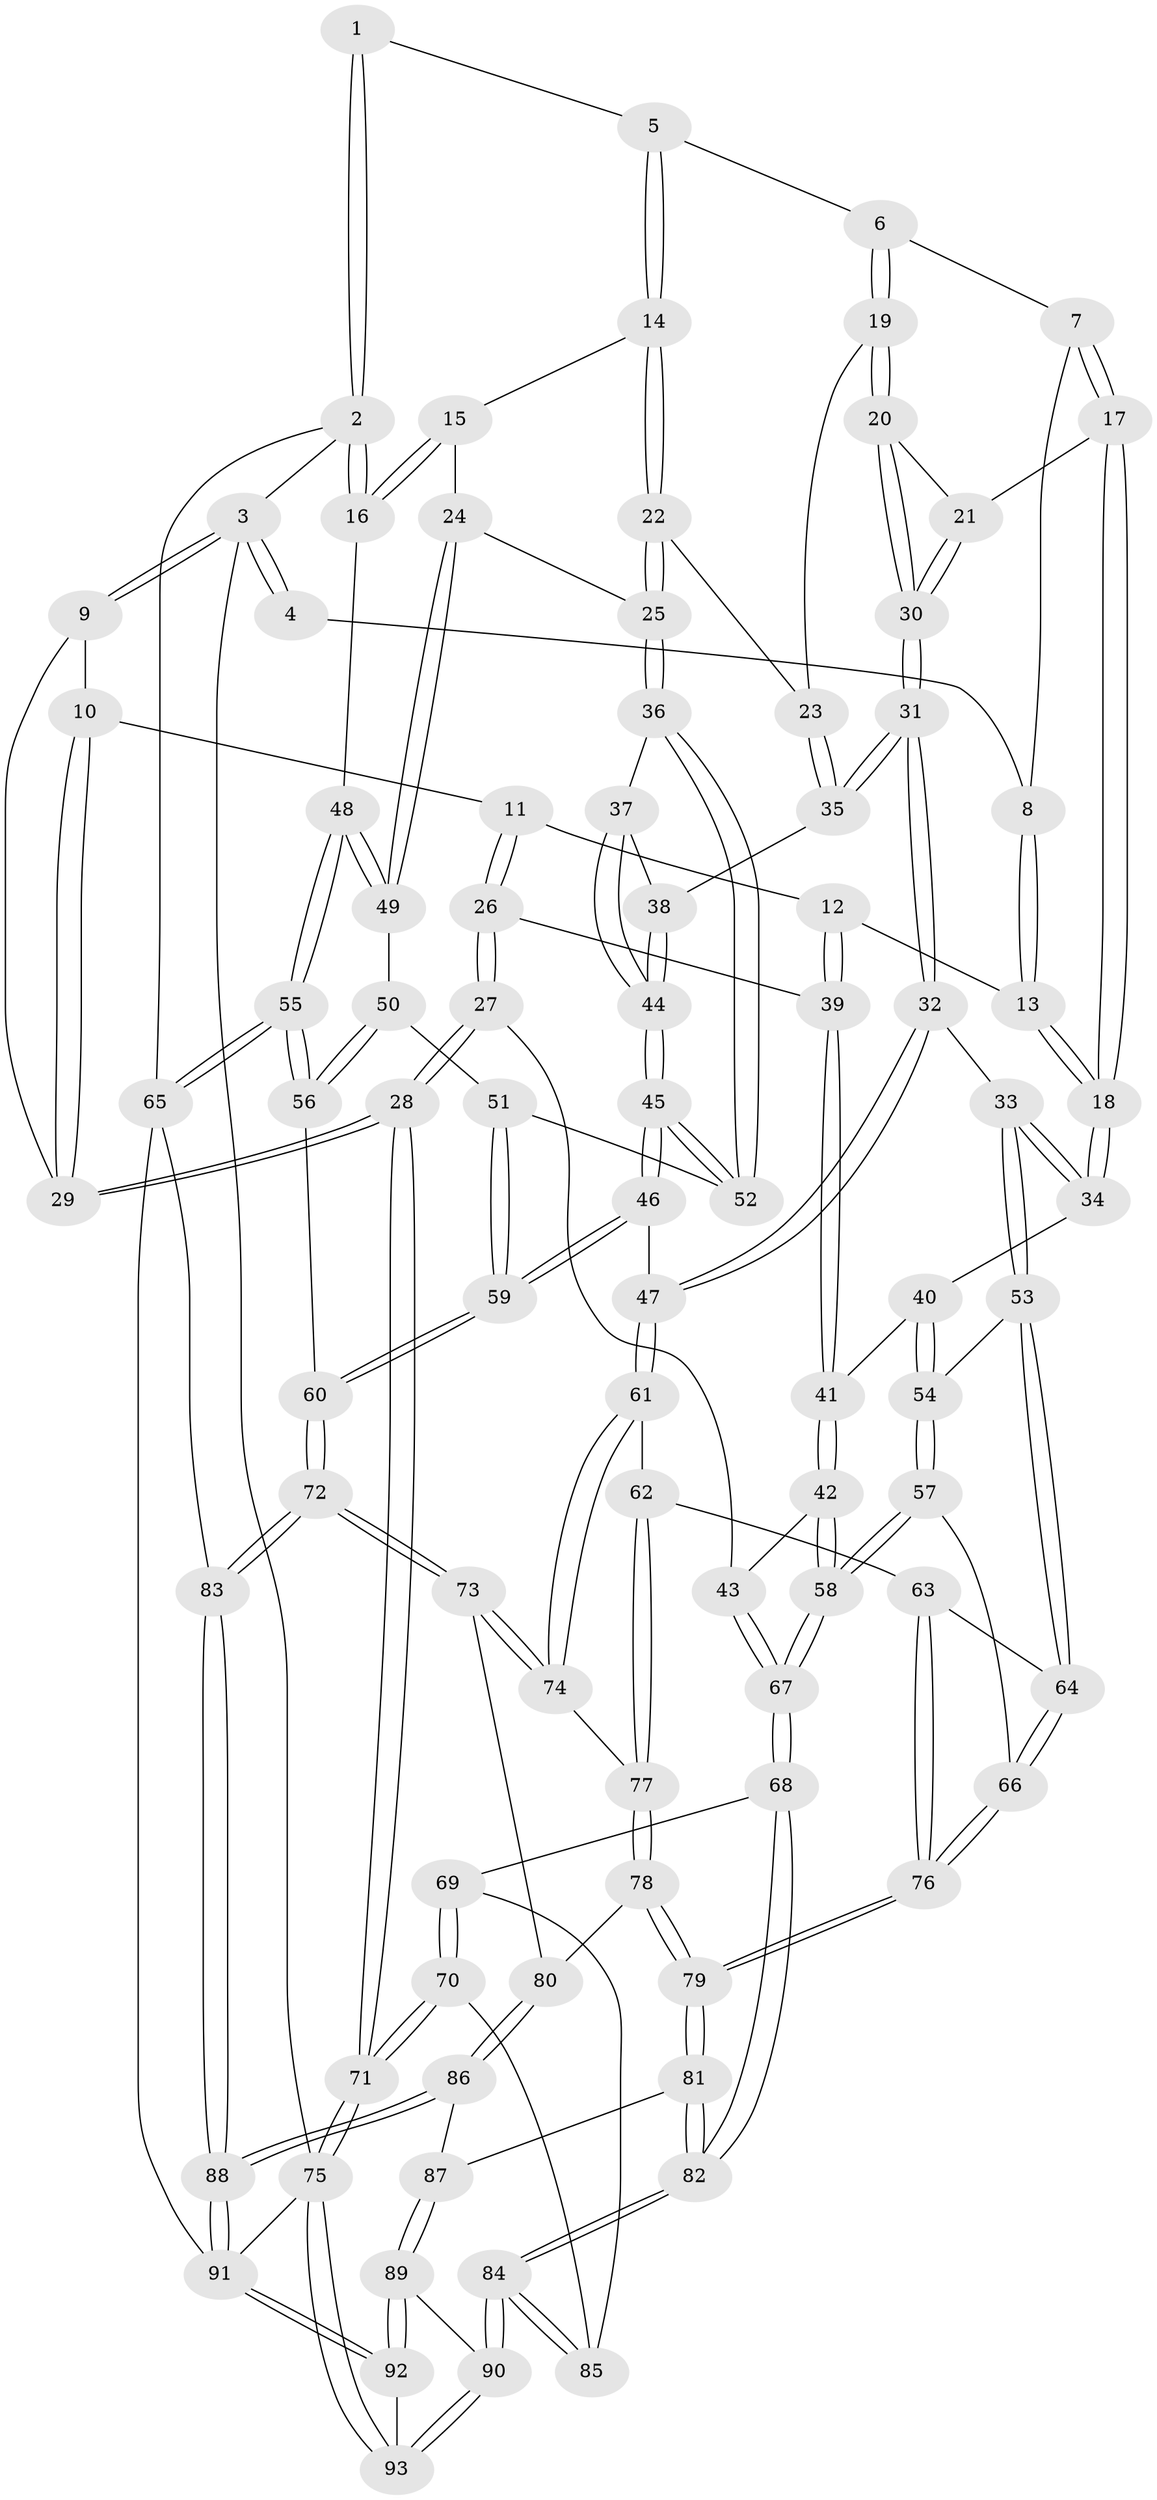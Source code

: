// Generated by graph-tools (version 1.1) at 2025/38/03/09/25 02:38:42]
// undirected, 93 vertices, 229 edges
graph export_dot {
graph [start="1"]
  node [color=gray90,style=filled];
  1 [pos="+0.7004045305320549+0"];
  2 [pos="+1+0"];
  3 [pos="+0+0"];
  4 [pos="+0.3165541904329514+0"];
  5 [pos="+0.7062768289118438+0"];
  6 [pos="+0.4749191121794252+0.08068336786725888"];
  7 [pos="+0.46485270354635877+0.07790461555453398"];
  8 [pos="+0.31495821221996456+0"];
  9 [pos="+0+0"];
  10 [pos="+0.11772398882445681+0.10697502554541756"];
  11 [pos="+0.1400366325690513+0.11667973314168138"];
  12 [pos="+0.2266991746046461+0.12223073394277137"];
  13 [pos="+0.2408981711689193+0.11869598420275101"];
  14 [pos="+0.7256589609852734+0.006677611167539324"];
  15 [pos="+0.9319880541759347+0.096943122997092"];
  16 [pos="+1+0"];
  17 [pos="+0.39146746889864587+0.16430951275993264"];
  18 [pos="+0.2933114351356815+0.1803153003199266"];
  19 [pos="+0.5749338839310412+0.1613883549660667"];
  20 [pos="+0.5334383892987483+0.19523465735928752"];
  21 [pos="+0.41276527612876873+0.17475062143339037"];
  22 [pos="+0.7047300968292332+0.07899346682257473"];
  23 [pos="+0.5757995281776579+0.16124833037045216"];
  24 [pos="+0.9032885945282151+0.25202797847997166"];
  25 [pos="+0.7755038086935673+0.24930895693924968"];
  26 [pos="+0.03575204093999496+0.24705376702080498"];
  27 [pos="+0+0.35081580166547105"];
  28 [pos="+0+0.3393732001035332"];
  29 [pos="+0+0.3065643102596117"];
  30 [pos="+0.48231692570222134+0.3180222228519138"];
  31 [pos="+0.46790341340383934+0.38412614491728914"];
  32 [pos="+0.46274927887427386+0.39273527821157905"];
  33 [pos="+0.4488335944392356+0.39598817424541877"];
  34 [pos="+0.3093302629113024+0.3021617218665891"];
  35 [pos="+0.6246731850805568+0.2941847557820476"];
  36 [pos="+0.7709113382062666+0.2578619876231094"];
  37 [pos="+0.7312747854584544+0.2758667727450405"];
  38 [pos="+0.632725024794771+0.2964014080944884"];
  39 [pos="+0.14770374402985867+0.23762759798291153"];
  40 [pos="+0.1883318275299253+0.38318165234342616"];
  41 [pos="+0.14104514612755475+0.3906137368094414"];
  42 [pos="+0.08313915849799727+0.41794869642026033"];
  43 [pos="+0+0.3548333152163303"];
  44 [pos="+0.6584282996713383+0.40370901134400916"];
  45 [pos="+0.6550091055088276+0.4483955953093914"];
  46 [pos="+0.6320726759815687+0.47237128574331266"];
  47 [pos="+0.6018085440309401+0.4797764668072539"];
  48 [pos="+1+0.28533173667873934"];
  49 [pos="+0.9607859357804436+0.29519730861969057"];
  50 [pos="+0.8996027637295989+0.4269726387637134"];
  51 [pos="+0.8422510329312216+0.4457093041943537"];
  52 [pos="+0.7828801435727051+0.3998458597506523"];
  53 [pos="+0.4334136424917671+0.422732797605658"];
  54 [pos="+0.2901935602599576+0.5051091699595686"];
  55 [pos="+1+0.6244707738484818"];
  56 [pos="+1+0.6096047894576005"];
  57 [pos="+0.2457257432066812+0.6356144954817085"];
  58 [pos="+0.15120851910787744+0.6308268386047081"];
  59 [pos="+0.8054390765934616+0.6004753138463113"];
  60 [pos="+0.8141904101599398+0.6317300422962353"];
  61 [pos="+0.5828330998403863+0.5806096150456136"];
  62 [pos="+0.49252330673140815+0.620509206066621"];
  63 [pos="+0.4508101611055304+0.6092189426429329"];
  64 [pos="+0.4265089987137036+0.5257390133768427"];
  65 [pos="+1+0.7623122368241064"];
  66 [pos="+0.2462771936746516+0.6359696723055809"];
  67 [pos="+0.08442730333757986+0.6885306538042198"];
  68 [pos="+0.06868566378163506+0.7040359682499899"];
  69 [pos="+0.06129992448431962+0.7080165477016934"];
  70 [pos="+0+0.8197109865096458"];
  71 [pos="+0+0.8389456267124226"];
  72 [pos="+0.7411493802607729+0.7540893747765884"];
  73 [pos="+0.7133973752950276+0.7554583405612626"];
  74 [pos="+0.6332292056522664+0.6589597154524616"];
  75 [pos="+0+1"];
  76 [pos="+0.325048331333585+0.7091282502519133"];
  77 [pos="+0.5057021548285726+0.6843333741372244"];
  78 [pos="+0.5045332947877025+0.7269494488417807"];
  79 [pos="+0.3542616561718903+0.7919120195077021"];
  80 [pos="+0.6507161375590852+0.7914706310236257"];
  81 [pos="+0.3540496702238867+0.796078575268163"];
  82 [pos="+0.28972950877107445+0.9142355085429766"];
  83 [pos="+0.8475758010065572+0.877697431837723"];
  84 [pos="+0.2721460739203417+0.987007315820108"];
  85 [pos="+0.18574781646812402+0.9461848702400469"];
  86 [pos="+0.6127659142113614+0.8414554364520935"];
  87 [pos="+0.5716316056787176+0.8886617620340913"];
  88 [pos="+0.8196967695397376+1"];
  89 [pos="+0.5693205817201994+0.9059151903948137"];
  90 [pos="+0.27598293197690504+1"];
  91 [pos="+0.8051095453705845+1"];
  92 [pos="+0.6183957996815942+1"];
  93 [pos="+0.28218228414842117+1"];
  1 -- 2;
  1 -- 2;
  1 -- 5;
  2 -- 3;
  2 -- 16;
  2 -- 16;
  2 -- 65;
  3 -- 4;
  3 -- 4;
  3 -- 9;
  3 -- 9;
  3 -- 75;
  4 -- 8;
  5 -- 6;
  5 -- 14;
  5 -- 14;
  6 -- 7;
  6 -- 19;
  6 -- 19;
  7 -- 8;
  7 -- 17;
  7 -- 17;
  8 -- 13;
  8 -- 13;
  9 -- 10;
  9 -- 29;
  10 -- 11;
  10 -- 29;
  10 -- 29;
  11 -- 12;
  11 -- 26;
  11 -- 26;
  12 -- 13;
  12 -- 39;
  12 -- 39;
  13 -- 18;
  13 -- 18;
  14 -- 15;
  14 -- 22;
  14 -- 22;
  15 -- 16;
  15 -- 16;
  15 -- 24;
  16 -- 48;
  17 -- 18;
  17 -- 18;
  17 -- 21;
  18 -- 34;
  18 -- 34;
  19 -- 20;
  19 -- 20;
  19 -- 23;
  20 -- 21;
  20 -- 30;
  20 -- 30;
  21 -- 30;
  21 -- 30;
  22 -- 23;
  22 -- 25;
  22 -- 25;
  23 -- 35;
  23 -- 35;
  24 -- 25;
  24 -- 49;
  24 -- 49;
  25 -- 36;
  25 -- 36;
  26 -- 27;
  26 -- 27;
  26 -- 39;
  27 -- 28;
  27 -- 28;
  27 -- 43;
  28 -- 29;
  28 -- 29;
  28 -- 71;
  28 -- 71;
  30 -- 31;
  30 -- 31;
  31 -- 32;
  31 -- 32;
  31 -- 35;
  31 -- 35;
  32 -- 33;
  32 -- 47;
  32 -- 47;
  33 -- 34;
  33 -- 34;
  33 -- 53;
  33 -- 53;
  34 -- 40;
  35 -- 38;
  36 -- 37;
  36 -- 52;
  36 -- 52;
  37 -- 38;
  37 -- 44;
  37 -- 44;
  38 -- 44;
  38 -- 44;
  39 -- 41;
  39 -- 41;
  40 -- 41;
  40 -- 54;
  40 -- 54;
  41 -- 42;
  41 -- 42;
  42 -- 43;
  42 -- 58;
  42 -- 58;
  43 -- 67;
  43 -- 67;
  44 -- 45;
  44 -- 45;
  45 -- 46;
  45 -- 46;
  45 -- 52;
  45 -- 52;
  46 -- 47;
  46 -- 59;
  46 -- 59;
  47 -- 61;
  47 -- 61;
  48 -- 49;
  48 -- 49;
  48 -- 55;
  48 -- 55;
  49 -- 50;
  50 -- 51;
  50 -- 56;
  50 -- 56;
  51 -- 52;
  51 -- 59;
  51 -- 59;
  53 -- 54;
  53 -- 64;
  53 -- 64;
  54 -- 57;
  54 -- 57;
  55 -- 56;
  55 -- 56;
  55 -- 65;
  55 -- 65;
  56 -- 60;
  57 -- 58;
  57 -- 58;
  57 -- 66;
  58 -- 67;
  58 -- 67;
  59 -- 60;
  59 -- 60;
  60 -- 72;
  60 -- 72;
  61 -- 62;
  61 -- 74;
  61 -- 74;
  62 -- 63;
  62 -- 77;
  62 -- 77;
  63 -- 64;
  63 -- 76;
  63 -- 76;
  64 -- 66;
  64 -- 66;
  65 -- 83;
  65 -- 91;
  66 -- 76;
  66 -- 76;
  67 -- 68;
  67 -- 68;
  68 -- 69;
  68 -- 82;
  68 -- 82;
  69 -- 70;
  69 -- 70;
  69 -- 85;
  70 -- 71;
  70 -- 71;
  70 -- 85;
  71 -- 75;
  71 -- 75;
  72 -- 73;
  72 -- 73;
  72 -- 83;
  72 -- 83;
  73 -- 74;
  73 -- 74;
  73 -- 80;
  74 -- 77;
  75 -- 93;
  75 -- 93;
  75 -- 91;
  76 -- 79;
  76 -- 79;
  77 -- 78;
  77 -- 78;
  78 -- 79;
  78 -- 79;
  78 -- 80;
  79 -- 81;
  79 -- 81;
  80 -- 86;
  80 -- 86;
  81 -- 82;
  81 -- 82;
  81 -- 87;
  82 -- 84;
  82 -- 84;
  83 -- 88;
  83 -- 88;
  84 -- 85;
  84 -- 85;
  84 -- 90;
  84 -- 90;
  86 -- 87;
  86 -- 88;
  86 -- 88;
  87 -- 89;
  87 -- 89;
  88 -- 91;
  88 -- 91;
  89 -- 90;
  89 -- 92;
  89 -- 92;
  90 -- 93;
  90 -- 93;
  91 -- 92;
  91 -- 92;
  92 -- 93;
}
